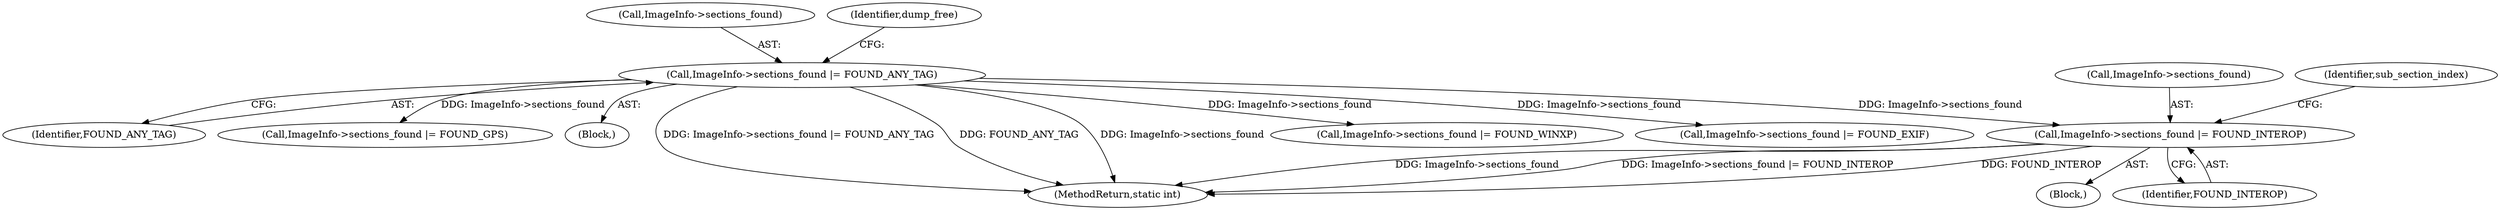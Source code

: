 digraph "0_php_082aecfc3a753ad03be82cf14f03ac065723ec92_0@pointer" {
"1000759" [label="(Call,ImageInfo->sections_found |= FOUND_INTEROP)"];
"1000414" [label="(Call,ImageInfo->sections_found |= FOUND_ANY_TAG)"];
"1000605" [label="(Call,ImageInfo->sections_found |= FOUND_WINXP)"];
"1000737" [label="(Block,)"];
"1000739" [label="(Call,ImageInfo->sections_found |= FOUND_EXIF)"];
"1000760" [label="(Call,ImageInfo->sections_found)"];
"1000415" [label="(Call,ImageInfo->sections_found)"];
"1000418" [label="(Identifier,FOUND_ANY_TAG)"];
"1000749" [label="(Call,ImageInfo->sections_found |= FOUND_GPS)"];
"1000765" [label="(Identifier,sub_section_index)"];
"1000420" [label="(Identifier,dump_free)"];
"1000141" [label="(Block,)"];
"1000763" [label="(Identifier,FOUND_INTEROP)"];
"1000759" [label="(Call,ImageInfo->sections_found |= FOUND_INTEROP)"];
"1000797" [label="(MethodReturn,static int)"];
"1000414" [label="(Call,ImageInfo->sections_found |= FOUND_ANY_TAG)"];
"1000759" -> "1000737"  [label="AST: "];
"1000759" -> "1000763"  [label="CFG: "];
"1000760" -> "1000759"  [label="AST: "];
"1000763" -> "1000759"  [label="AST: "];
"1000765" -> "1000759"  [label="CFG: "];
"1000759" -> "1000797"  [label="DDG: ImageInfo->sections_found"];
"1000759" -> "1000797"  [label="DDG: ImageInfo->sections_found |= FOUND_INTEROP"];
"1000759" -> "1000797"  [label="DDG: FOUND_INTEROP"];
"1000414" -> "1000759"  [label="DDG: ImageInfo->sections_found"];
"1000414" -> "1000141"  [label="AST: "];
"1000414" -> "1000418"  [label="CFG: "];
"1000415" -> "1000414"  [label="AST: "];
"1000418" -> "1000414"  [label="AST: "];
"1000420" -> "1000414"  [label="CFG: "];
"1000414" -> "1000797"  [label="DDG: ImageInfo->sections_found |= FOUND_ANY_TAG"];
"1000414" -> "1000797"  [label="DDG: FOUND_ANY_TAG"];
"1000414" -> "1000797"  [label="DDG: ImageInfo->sections_found"];
"1000414" -> "1000605"  [label="DDG: ImageInfo->sections_found"];
"1000414" -> "1000739"  [label="DDG: ImageInfo->sections_found"];
"1000414" -> "1000749"  [label="DDG: ImageInfo->sections_found"];
}
